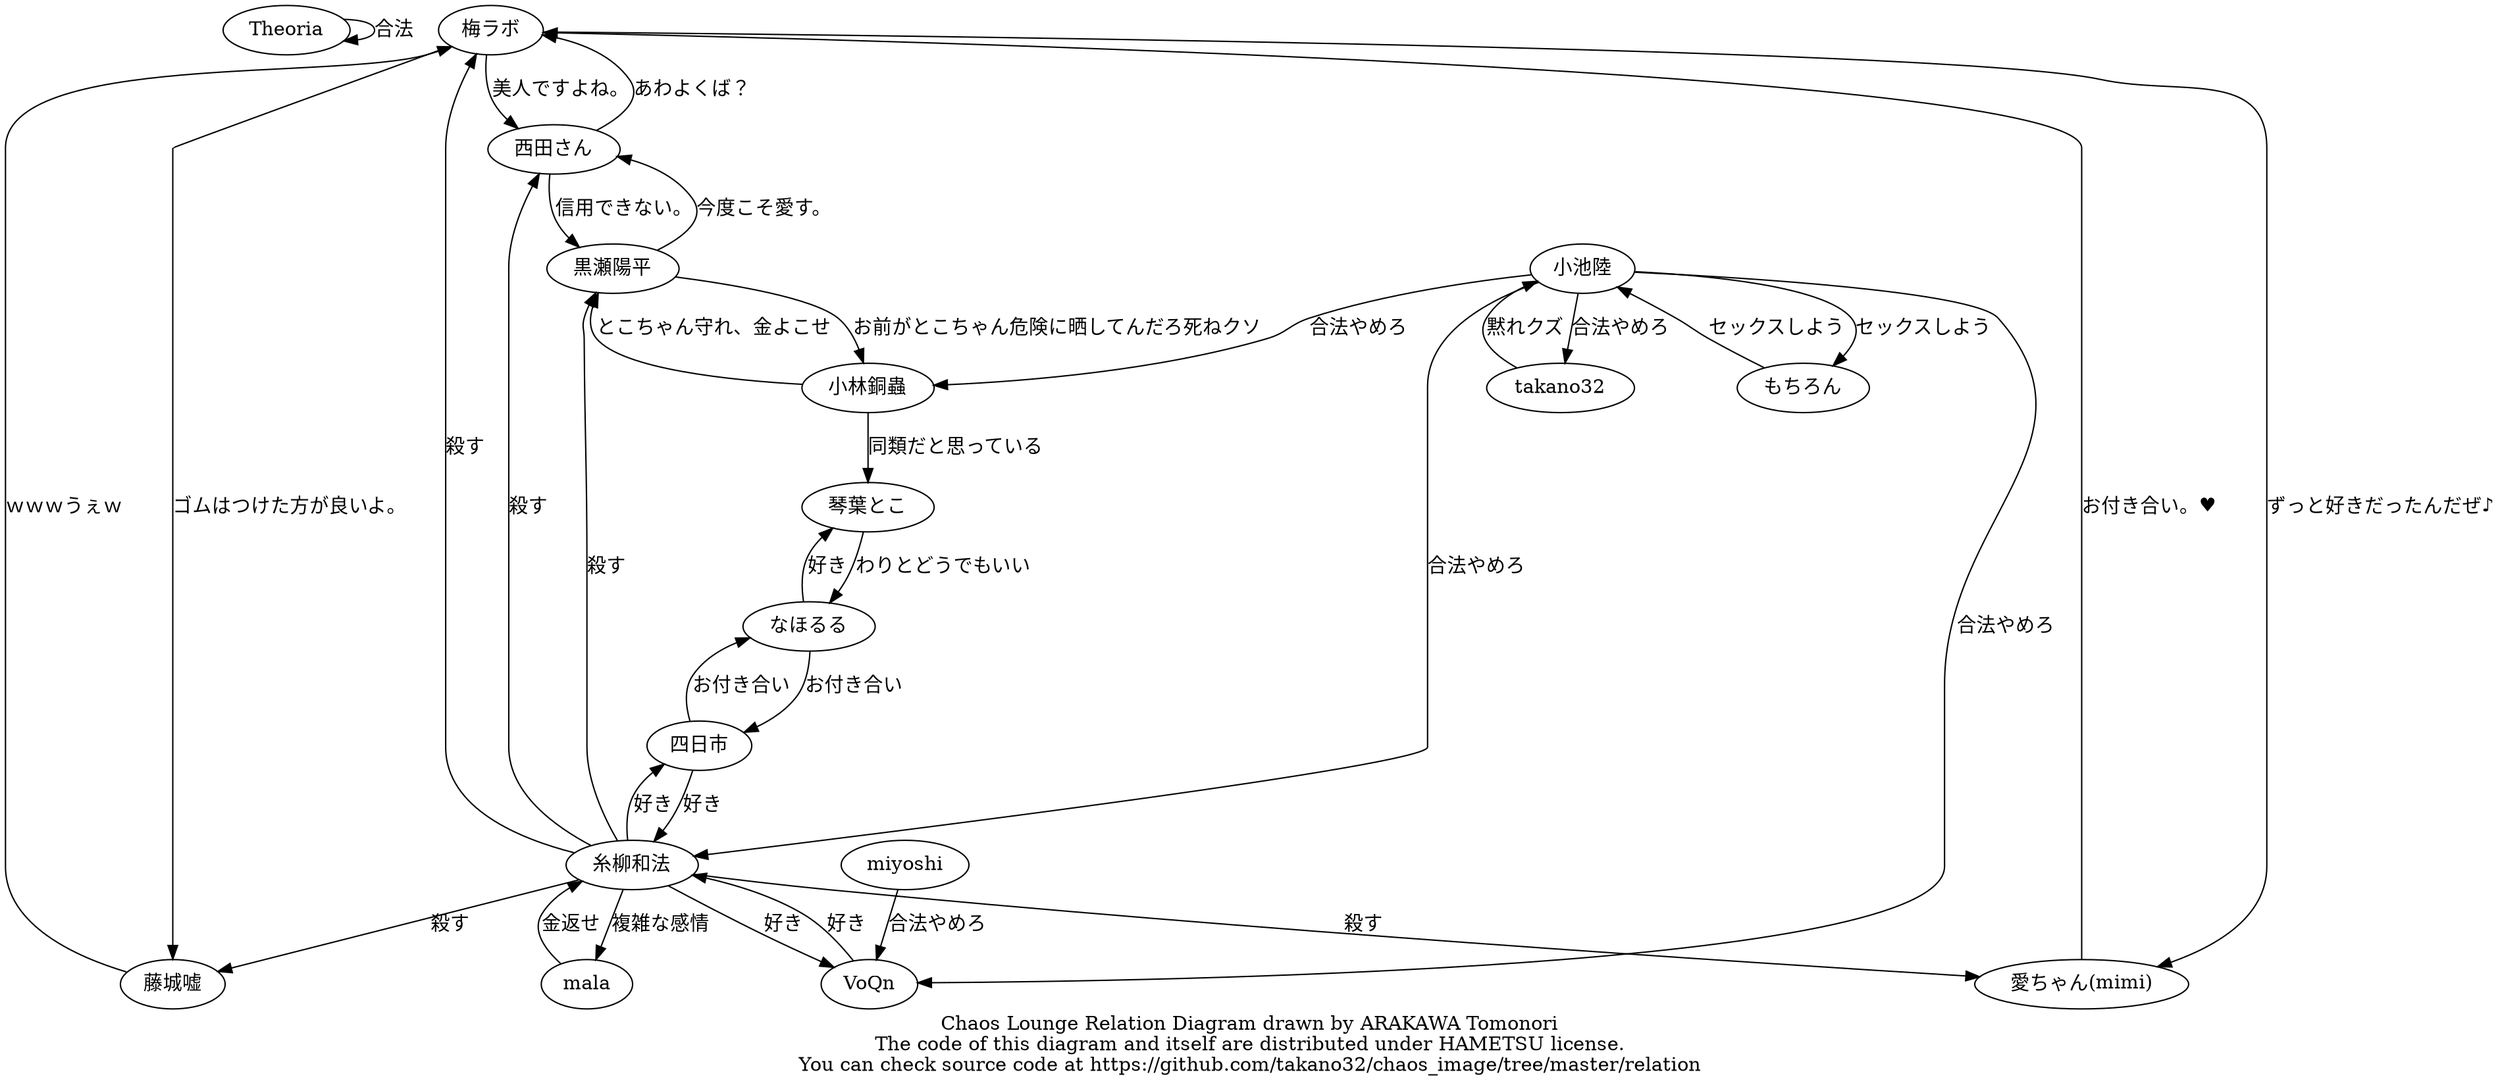 digraph Chaos {
  Theoria   -> Theoria  [label = "合法"];
  梅ラボ    -> 藤城嘘   [label = "ゴムはつけた方が良いよ。"];
  梅ラボ    -> 西田さん [label = "美人ですよね。"];
  梅ラボ -> "愛ちゃん(mimi)" [label = "ずっと好きだったんだぜ♪"];
  藤城嘘   -> 梅ラボ   [label = "ｗｗｗうぇｗ"];
  西田さん -> 梅ラボ   [label = "あわよくば？"];
  西田さん -> 黒瀬陽平 [label = "信用できない。"];
  黒瀬陽平 -> 西田さん [label = "今度こそ愛す。"];
  黒瀬陽平 -> 小林銅蟲 [label = "お前がとこちゃん危険に晒してんだろ死ねクソ"];
  "愛ちゃん(mimi)" -> 梅ラボ [label = "お付き合い。♥"];
  糸柳和法 -> 梅ラボ  [label = "殺す"];
  糸柳和法 -> 藤城嘘   [label = "殺す"];
  糸柳和法 -> 黒瀬陽平 [label = "殺す"];
  糸柳和法 -> 西田さん [label = "殺す"];
  糸柳和法 -> "愛ちゃん(mimi)" [label = "殺す"];
  糸柳和法 -> 四日市 [label = "好き"];
  糸柳和法 -> VoQn [label = "好き"];
  糸柳和法 -> mala [label = "複雑な感情"];
  mala -> 糸柳和法 [label = "金返せ"];
  小池陸 -> 糸柳和法 [label = "合法やめろ"];
  小池陸 -> takano32 [label = "合法やめろ"];
  小池陸 -> 小林銅蟲 [label = "合法やめろ"];
  小池陸 -> VoQn [label = "合法やめろ"];
  小池陸 -> もちろん [label = "セックスしよう"];
  もちろん -> 小池陸 [label = "セックスしよう"];
  miyoshi -> VoQn [label = "合法やめろ"];
  小林銅蟲 -> 黒瀬陽平 [label = "とこちゃん守れ、金よこせ"];
  小林銅蟲 -> 琴葉とこ [label = "同類だと思っている"];
  takano32 -> 小池陸 [label = "黙れクズ"];
  なほるる -> 琴葉とこ [label = "好き"];
  なほるる -> 四日市 [label = "お付き合い"];
  琴葉とこ -> なほるる [label = "わりとどうでもいい"];
  四日市 -> なほるる [label = "お付き合い"];
  四日市 -> 糸柳和法 [label = "好き"];
  VoQn -> 糸柳和法 [label = "好き"];
  subgraph cluster_hoge {
    style = filled;
    color = lightgrey;
    // see also http://graphviz.org/content/cluster
  }
  label = "Chaos Lounge Relation Diagram drawn by ARAKAWA Tomonori\nThe code of this diagram and itself are distributed under HAMETSU license.\nYou can check source code at https://github.com/takano32/chaos_image/tree/master/relation";
}

